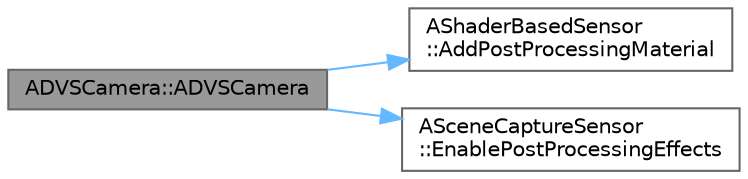 digraph "ADVSCamera::ADVSCamera"
{
 // INTERACTIVE_SVG=YES
 // LATEX_PDF_SIZE
  bgcolor="transparent";
  edge [fontname=Helvetica,fontsize=10,labelfontname=Helvetica,labelfontsize=10];
  node [fontname=Helvetica,fontsize=10,shape=box,height=0.2,width=0.4];
  rankdir="LR";
  Node1 [id="Node000001",label="ADVSCamera::ADVSCamera",height=0.2,width=0.4,color="gray40", fillcolor="grey60", style="filled", fontcolor="black",tooltip=" "];
  Node1 -> Node2 [id="edge1_Node000001_Node000002",color="steelblue1",style="solid",tooltip=" "];
  Node2 [id="Node000002",label="AShaderBasedSensor\l::AddPostProcessingMaterial",height=0.2,width=0.4,color="grey40", fillcolor="white", style="filled",URL="$da/dd3/classAShaderBasedSensor.html#abcae85884ed3ba78e13bc132a351709b",tooltip="Load the UMaterialInstanceDynamic at the given Path and append it to the list of shaders with Weight."];
  Node1 -> Node3 [id="edge2_Node000001_Node000003",color="steelblue1",style="solid",tooltip=" "];
  Node3 [id="Node000003",label="ASceneCaptureSensor\l::EnablePostProcessingEffects",height=0.2,width=0.4,color="grey40", fillcolor="white", style="filled",URL="$d4/d60/classASceneCaptureSensor.html#a51eef5c2f2ca83760fcb1c1d795dc71c",tooltip=" "];
}
